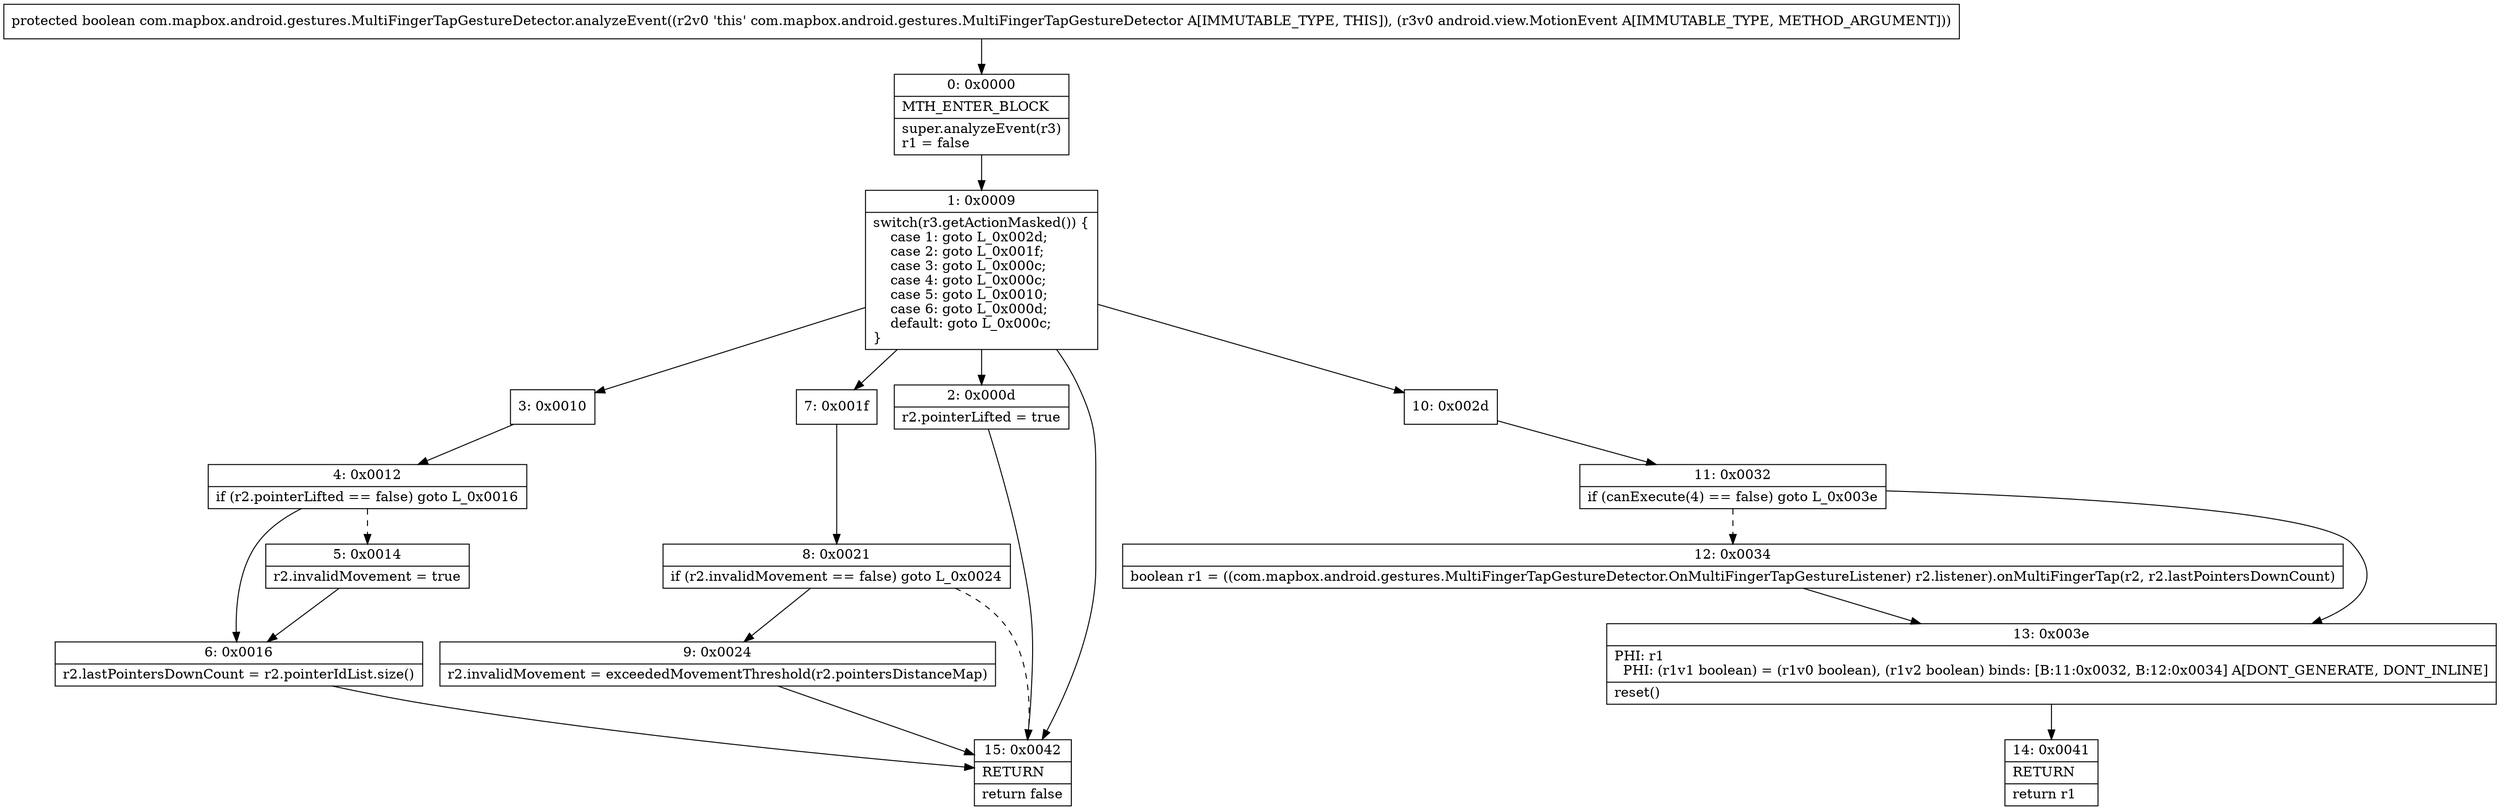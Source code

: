 digraph "CFG forcom.mapbox.android.gestures.MultiFingerTapGestureDetector.analyzeEvent(Landroid\/view\/MotionEvent;)Z" {
Node_0 [shape=record,label="{0\:\ 0x0000|MTH_ENTER_BLOCK\l|super.analyzeEvent(r3)\lr1 = false\l}"];
Node_1 [shape=record,label="{1\:\ 0x0009|switch(r3.getActionMasked()) \{\l    case 1: goto L_0x002d;\l    case 2: goto L_0x001f;\l    case 3: goto L_0x000c;\l    case 4: goto L_0x000c;\l    case 5: goto L_0x0010;\l    case 6: goto L_0x000d;\l    default: goto L_0x000c;\l\}\l}"];
Node_2 [shape=record,label="{2\:\ 0x000d|r2.pointerLifted = true\l}"];
Node_3 [shape=record,label="{3\:\ 0x0010}"];
Node_4 [shape=record,label="{4\:\ 0x0012|if (r2.pointerLifted == false) goto L_0x0016\l}"];
Node_5 [shape=record,label="{5\:\ 0x0014|r2.invalidMovement = true\l}"];
Node_6 [shape=record,label="{6\:\ 0x0016|r2.lastPointersDownCount = r2.pointerIdList.size()\l}"];
Node_7 [shape=record,label="{7\:\ 0x001f}"];
Node_8 [shape=record,label="{8\:\ 0x0021|if (r2.invalidMovement == false) goto L_0x0024\l}"];
Node_9 [shape=record,label="{9\:\ 0x0024|r2.invalidMovement = exceededMovementThreshold(r2.pointersDistanceMap)\l}"];
Node_10 [shape=record,label="{10\:\ 0x002d}"];
Node_11 [shape=record,label="{11\:\ 0x0032|if (canExecute(4) == false) goto L_0x003e\l}"];
Node_12 [shape=record,label="{12\:\ 0x0034|boolean r1 = ((com.mapbox.android.gestures.MultiFingerTapGestureDetector.OnMultiFingerTapGestureListener) r2.listener).onMultiFingerTap(r2, r2.lastPointersDownCount)\l}"];
Node_13 [shape=record,label="{13\:\ 0x003e|PHI: r1 \l  PHI: (r1v1 boolean) = (r1v0 boolean), (r1v2 boolean) binds: [B:11:0x0032, B:12:0x0034] A[DONT_GENERATE, DONT_INLINE]\l|reset()\l}"];
Node_14 [shape=record,label="{14\:\ 0x0041|RETURN\l|return r1\l}"];
Node_15 [shape=record,label="{15\:\ 0x0042|RETURN\l|return false\l}"];
MethodNode[shape=record,label="{protected boolean com.mapbox.android.gestures.MultiFingerTapGestureDetector.analyzeEvent((r2v0 'this' com.mapbox.android.gestures.MultiFingerTapGestureDetector A[IMMUTABLE_TYPE, THIS]), (r3v0 android.view.MotionEvent A[IMMUTABLE_TYPE, METHOD_ARGUMENT])) }"];
MethodNode -> Node_0;
Node_0 -> Node_1;
Node_1 -> Node_2;
Node_1 -> Node_3;
Node_1 -> Node_7;
Node_1 -> Node_10;
Node_1 -> Node_15;
Node_2 -> Node_15;
Node_3 -> Node_4;
Node_4 -> Node_5[style=dashed];
Node_4 -> Node_6;
Node_5 -> Node_6;
Node_6 -> Node_15;
Node_7 -> Node_8;
Node_8 -> Node_9;
Node_8 -> Node_15[style=dashed];
Node_9 -> Node_15;
Node_10 -> Node_11;
Node_11 -> Node_12[style=dashed];
Node_11 -> Node_13;
Node_12 -> Node_13;
Node_13 -> Node_14;
}

